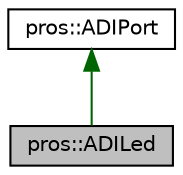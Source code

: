 digraph "pros::ADILed"
{
 // LATEX_PDF_SIZE
  edge [fontname="Helvetica",fontsize="10",labelfontname="Helvetica",labelfontsize="10"];
  node [fontname="Helvetica",fontsize="10",shape=record];
  Node1 [label="pros::ADILed",height=0.2,width=0.4,color="black", fillcolor="grey75", style="filled", fontcolor="black",tooltip=" "];
  Node2 -> Node1 [dir="back",color="darkgreen",fontsize="10",style="solid",fontname="Helvetica"];
  Node2 [label="pros::ADIPort",height=0.2,width=0.4,color="black", fillcolor="white", style="filled",URL="$classpros_1_1ADIPort.html",tooltip=" "];
}
